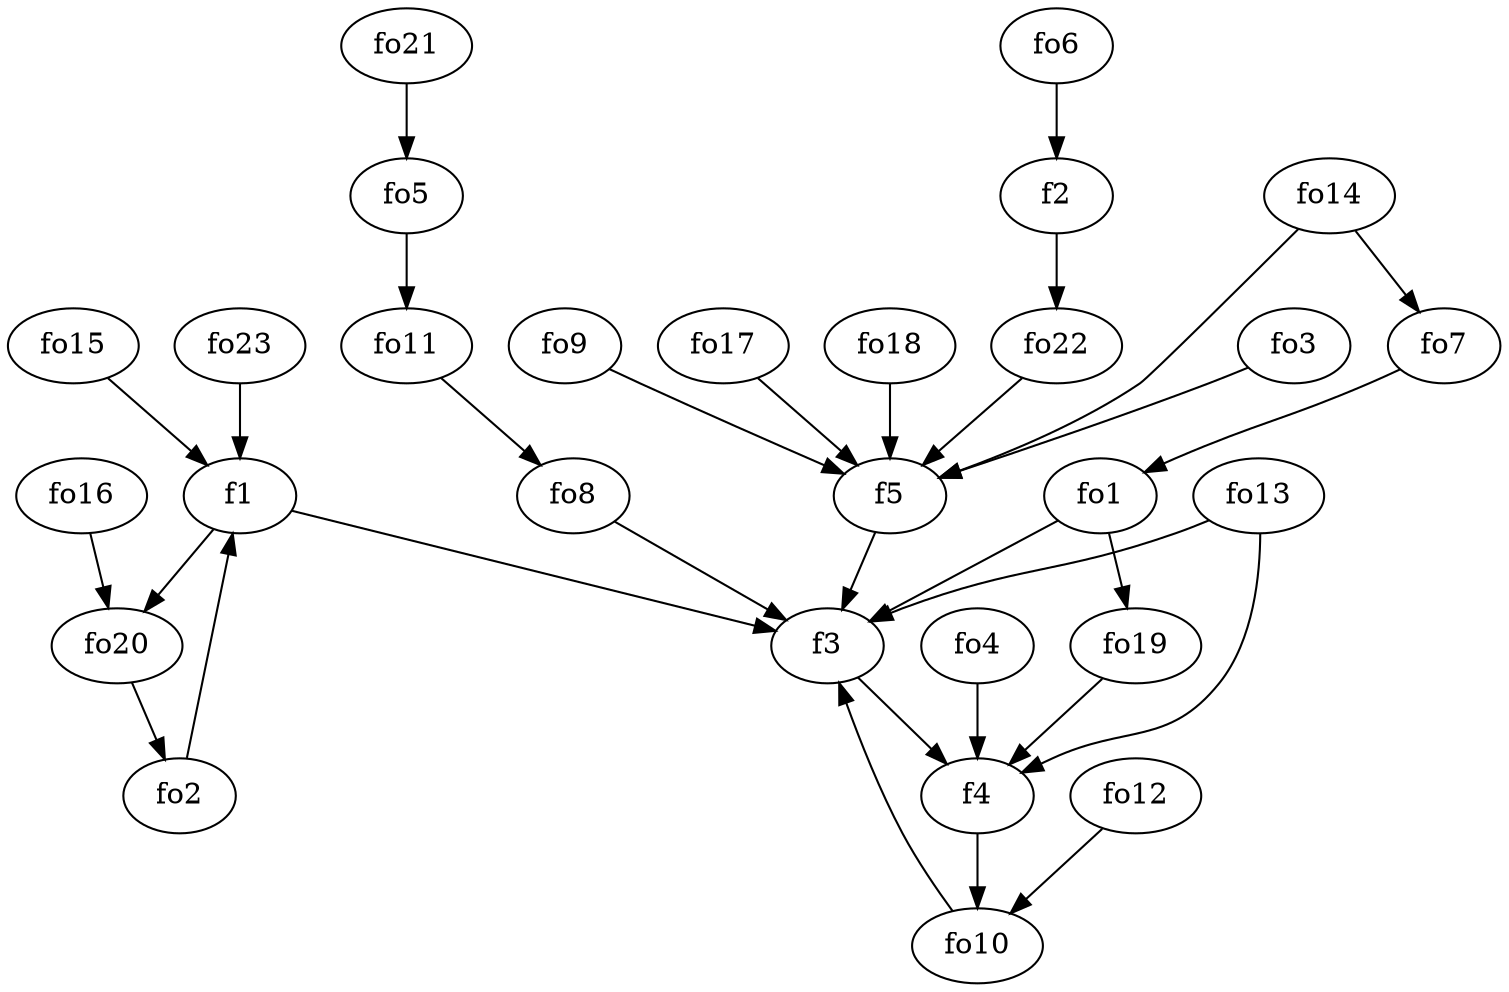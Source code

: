 strict digraph  {
f1;
f2;
f3;
f4;
f5;
fo1;
fo2;
fo3;
fo4;
fo5;
fo6;
fo7;
fo8;
fo9;
fo10;
fo11;
fo12;
fo13;
fo14;
fo15;
fo16;
fo17;
fo18;
fo19;
fo20;
fo21;
fo22;
fo23;
f1 -> f3  [weight=2];
f1 -> fo20  [weight=2];
f2 -> fo22  [weight=2];
f3 -> f4  [weight=2];
f4 -> fo10  [weight=2];
f5 -> f3  [weight=2];
fo1 -> fo19  [weight=2];
fo1 -> f3  [weight=2];
fo2 -> f1  [weight=2];
fo3 -> f5  [weight=2];
fo4 -> f4  [weight=2];
fo5 -> fo11  [weight=2];
fo6 -> f2  [weight=2];
fo7 -> fo1  [weight=2];
fo8 -> f3  [weight=2];
fo9 -> f5  [weight=2];
fo10 -> f3  [weight=2];
fo11 -> fo8  [weight=2];
fo12 -> fo10  [weight=2];
fo13 -> f3  [weight=2];
fo13 -> f4  [weight=2];
fo14 -> fo7  [weight=2];
fo14 -> f5  [weight=2];
fo15 -> f1  [weight=2];
fo16 -> fo20  [weight=2];
fo17 -> f5  [weight=2];
fo18 -> f5  [weight=2];
fo19 -> f4  [weight=2];
fo20 -> fo2  [weight=2];
fo21 -> fo5  [weight=2];
fo22 -> f5  [weight=2];
fo23 -> f1  [weight=2];
}
